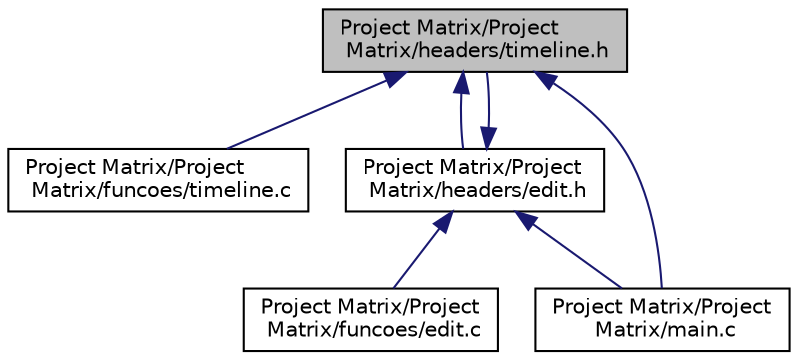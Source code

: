 digraph "Project Matrix/Project Matrix/headers/timeline.h"
{
  edge [fontname="Helvetica",fontsize="10",labelfontname="Helvetica",labelfontsize="10"];
  node [fontname="Helvetica",fontsize="10",shape=record];
  Node7 [label="Project Matrix/Project\l Matrix/headers/timeline.h",height=0.2,width=0.4,color="black", fillcolor="grey75", style="filled", fontcolor="black"];
  Node7 -> Node8 [dir="back",color="midnightblue",fontsize="10",style="solid",fontname="Helvetica"];
  Node8 [label="Project Matrix/Project\l Matrix/funcoes/timeline.c",height=0.2,width=0.4,color="black", fillcolor="white", style="filled",URL="$timeline_8c.html"];
  Node7 -> Node9 [dir="back",color="midnightblue",fontsize="10",style="solid",fontname="Helvetica"];
  Node9 [label="Project Matrix/Project\l Matrix/headers/edit.h",height=0.2,width=0.4,color="black", fillcolor="white", style="filled",URL="$edit_8h.html"];
  Node9 -> Node10 [dir="back",color="midnightblue",fontsize="10",style="solid",fontname="Helvetica"];
  Node10 [label="Project Matrix/Project\l Matrix/funcoes/edit.c",height=0.2,width=0.4,color="black", fillcolor="white", style="filled",URL="$edit_8c.html"];
  Node9 -> Node7 [dir="back",color="midnightblue",fontsize="10",style="solid",fontname="Helvetica"];
  Node9 -> Node11 [dir="back",color="midnightblue",fontsize="10",style="solid",fontname="Helvetica"];
  Node11 [label="Project Matrix/Project\l Matrix/main.c",height=0.2,width=0.4,color="black", fillcolor="white", style="filled",URL="$main_8c.html"];
  Node7 -> Node11 [dir="back",color="midnightblue",fontsize="10",style="solid",fontname="Helvetica"];
}

